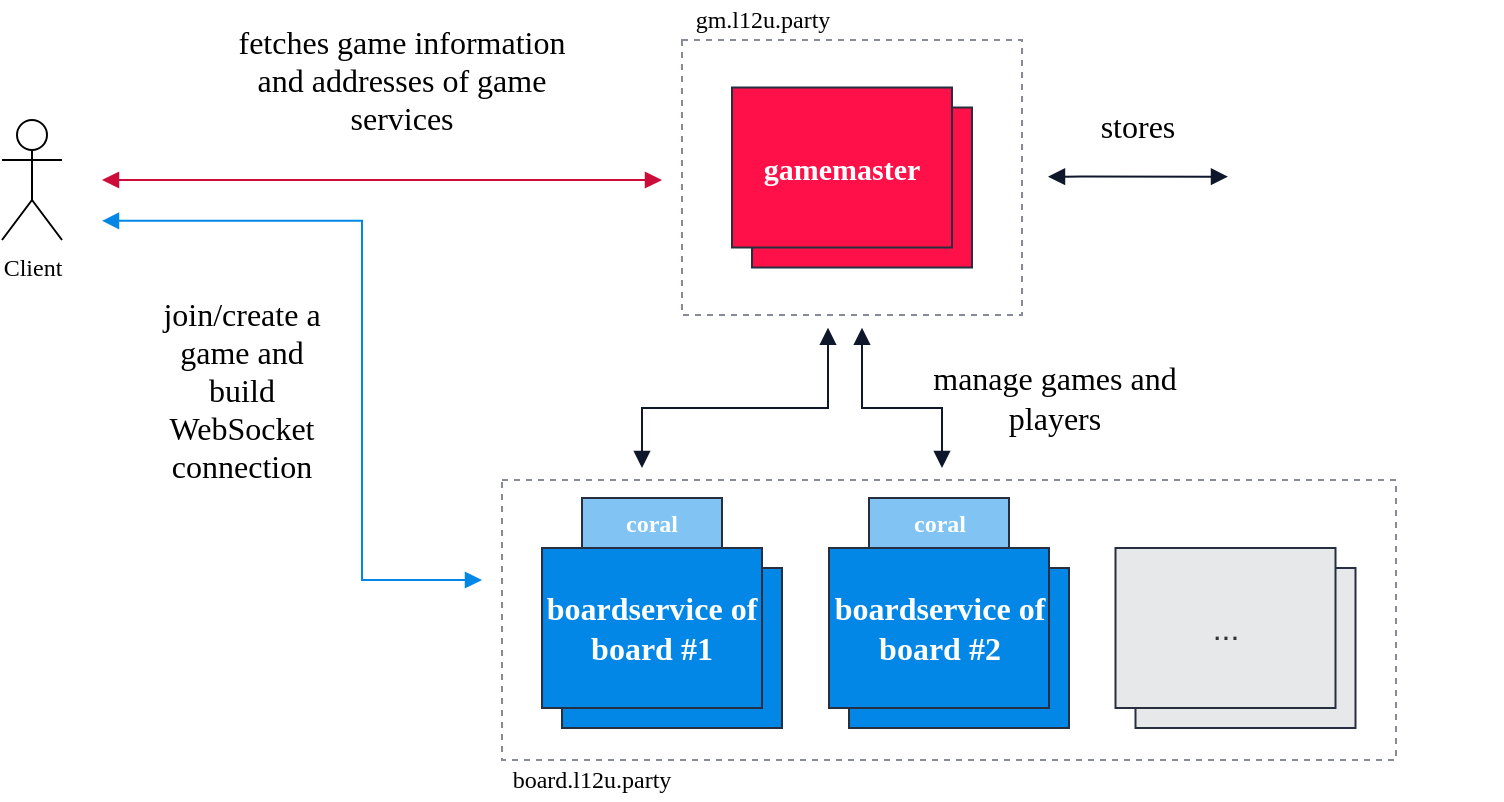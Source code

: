 <mxfile version="13.6.2" type="device"><diagram id="DLVNR09BT19opOKflzwk" name="Page-1"><mxGraphModel dx="981" dy="567" grid="1" gridSize="10" guides="1" tooltips="1" connect="1" arrows="1" fold="1" page="1" pageScale="1" pageWidth="827" pageHeight="1169" math="0" shadow="0"><root><mxCell id="0"/><mxCell id="1" parent="0"/><mxCell id="Mje6PbnK8astpWb7TBMZ-42" value="" style="rounded=0;whiteSpace=wrap;html=1;fontSize=12;fillColor=none;dashed=1;strokeColor=#878B95;" parent="1" vertex="1"><mxGeometry x="290" y="470" width="447" height="140" as="geometry"/></mxCell><mxCell id="_w0eHOlU6ZEwnoJ_RItH-9" value="coral" style="rounded=0;whiteSpace=wrap;html=1;fontSize=12;fontFamily=Gilroy;fontColor=#FFFFFF;fontStyle=1;fillColor=#81C3F3;strokeColor=#272E3F;" vertex="1" parent="1"><mxGeometry x="330" y="479" width="70" height="25" as="geometry"/></mxCell><mxCell id="_w0eHOlU6ZEwnoJ_RItH-10" value="coral" style="rounded=0;whiteSpace=wrap;html=1;fontSize=12;fontFamily=Gilroy;fontColor=#FFFFFF;fontStyle=1;fillColor=#81C3F3;strokeColor=#272E3F;" vertex="1" parent="1"><mxGeometry x="473.5" y="479" width="70" height="25" as="geometry"/></mxCell><mxCell id="Mje6PbnK8astpWb7TBMZ-41" value="" style="rounded=0;whiteSpace=wrap;html=1;fontSize=12;fillColor=none;dashed=1;strokeColor=#878B95;" parent="1" vertex="1"><mxGeometry x="380" y="250" width="170" height="137.5" as="geometry"/></mxCell><mxCell id="Mje6PbnK8astpWb7TBMZ-1" value="Client" style="shape=umlActor;verticalLabelPosition=bottom;verticalAlign=top;html=1;outlineConnect=0;fontFamily=Gilroy;" parent="1" vertex="1"><mxGeometry x="40" y="290" width="30" height="60" as="geometry"/></mxCell><mxCell id="Mje6PbnK8astpWb7TBMZ-10" value="" style="shape=image;verticalLabelPosition=bottom;labelBackgroundColor=#ffffff;verticalAlign=top;aspect=fixed;imageAspect=0;image=https://sharobella.at/images/icons/15935294331.png;" parent="1" vertex="1"><mxGeometry x="617" y="260.35" width="172.79" height="119.29" as="geometry"/></mxCell><mxCell id="Mje6PbnK8astpWb7TBMZ-11" value="" style="endArrow=block;html=1;rounded=0;fontSize=16;edgeStyle=orthogonalEdgeStyle;startArrow=block;startFill=1;endFill=1;strokeColor=#0F172A;" parent="1" edge="1"><mxGeometry width="50" height="50" relative="1" as="geometry"><mxPoint x="563" y="318.33" as="sourcePoint"/><mxPoint x="653" y="318.33" as="targetPoint"/><Array as="points"><mxPoint x="580" y="318.25"/><mxPoint x="580" y="318.25"/></Array></mxGeometry></mxCell><mxCell id="Mje6PbnK8astpWb7TBMZ-12" value="" style="endArrow=block;html=1;rounded=0;fontSize=16;edgeStyle=orthogonalEdgeStyle;startArrow=block;startFill=1;strokeColor=#CC0D3A;endFill=1;" parent="1" edge="1"><mxGeometry width="50" height="50" relative="1" as="geometry"><mxPoint x="90" y="320" as="sourcePoint"/><mxPoint x="370" y="320" as="targetPoint"/></mxGeometry></mxCell><mxCell id="Mje6PbnK8astpWb7TBMZ-19" value="fetches game information and addresses of game services" style="text;html=1;strokeColor=none;fillColor=none;align=center;verticalAlign=middle;whiteSpace=wrap;rounded=0;fontSize=16;fontFamily=Gilroy;" parent="1" vertex="1"><mxGeometry x="150" y="230" width="180" height="80" as="geometry"/></mxCell><mxCell id="Mje6PbnK8astpWb7TBMZ-20" value="stores" style="text;html=1;strokeColor=none;fillColor=none;align=center;verticalAlign=middle;whiteSpace=wrap;rounded=0;fontSize=16;fontFamily=Gilroy;" parent="1" vertex="1"><mxGeometry x="578" y="277.5" width="60" height="30" as="geometry"/></mxCell><mxCell id="Mje6PbnK8astpWb7TBMZ-21" value="" style="rounded=0;whiteSpace=wrap;html=1;fontSize=16;fontColor=#333333;fillColor=#E7E8EA;strokeColor=#272E3F;" parent="1" vertex="1"><mxGeometry x="606.75" y="514" width="110" height="80" as="geometry"/></mxCell><mxCell id="Mje6PbnK8astpWb7TBMZ-22" value="..." style="rounded=0;whiteSpace=wrap;html=1;fontSize=16;fontColor=#333333;fillColor=#E7E8EA;strokeColor=#272E3F;" parent="1" vertex="1"><mxGeometry x="596.75" y="504" width="110" height="80" as="geometry"/></mxCell><mxCell id="Mje6PbnK8astpWb7TBMZ-24" value="" style="endArrow=block;startArrow=block;html=1;rounded=0;fontSize=16;edgeStyle=orthogonalEdgeStyle;startFill=1;endFill=1;strokeColor=#0F172A;" parent="1" edge="1"><mxGeometry width="50" height="50" relative="1" as="geometry"><mxPoint x="360" y="464" as="sourcePoint"/><mxPoint x="453" y="393.82" as="targetPoint"/><Array as="points"><mxPoint x="360" y="464"/><mxPoint x="360" y="434"/><mxPoint x="453" y="434"/></Array></mxGeometry></mxCell><mxCell id="Mje6PbnK8astpWb7TBMZ-25" value="" style="endArrow=block;startArrow=block;html=1;rounded=0;fontSize=16;edgeStyle=orthogonalEdgeStyle;startFill=1;endFill=1;strokeColor=#0F172A;" parent="1" edge="1"><mxGeometry width="50" height="50" relative="1" as="geometry"><mxPoint x="510" y="464" as="sourcePoint"/><mxPoint x="470" y="393.82" as="targetPoint"/><Array as="points"><mxPoint x="510" y="464"/><mxPoint x="510" y="434"/><mxPoint x="470" y="434"/></Array></mxGeometry></mxCell><mxCell id="Mje6PbnK8astpWb7TBMZ-31" value="" style="endArrow=block;html=1;rounded=0;fontSize=16;edgeStyle=orthogonalEdgeStyle;startArrow=block;startFill=1;endFill=1;strokeColor=#0387E7;" parent="1" edge="1"><mxGeometry width="50" height="50" relative="1" as="geometry"><mxPoint x="90" y="340.42" as="sourcePoint"/><mxPoint x="280" y="520" as="targetPoint"/><Array as="points"><mxPoint x="220" y="340"/><mxPoint x="220" y="520"/><mxPoint x="280" y="520"/></Array></mxGeometry></mxCell><mxCell id="Mje6PbnK8astpWb7TBMZ-32" value="manage games and players" style="text;html=1;strokeColor=none;fillColor=none;align=center;verticalAlign=middle;whiteSpace=wrap;rounded=0;fontSize=16;fontFamily=Gilroy;" parent="1" vertex="1"><mxGeometry x="503" y="404.18" width="127" height="50" as="geometry"/></mxCell><mxCell id="Mje6PbnK8astpWb7TBMZ-33" value="join/create a game and build WebSocket connection" style="text;html=1;strokeColor=none;fillColor=none;align=center;verticalAlign=middle;whiteSpace=wrap;rounded=0;fontSize=16;fontFamily=Gilroy;" parent="1" vertex="1"><mxGeometry x="110" y="370" width="100" height="110" as="geometry"/></mxCell><mxCell id="Mje6PbnK8astpWb7TBMZ-40" value="gm.l12u.party" style="text;html=1;strokeColor=none;fillColor=none;align=center;verticalAlign=middle;whiteSpace=wrap;rounded=0;fontSize=12;labelPosition=center;verticalLabelPosition=middle;fontFamily=Gilroy;fontStyle=0" parent="1" vertex="1"><mxGeometry x="380" y="230.0" width="81" height="20" as="geometry"/></mxCell><mxCell id="Mje6PbnK8astpWb7TBMZ-43" value="board.l12u.party" style="text;html=1;strokeColor=none;fillColor=none;align=center;verticalAlign=middle;whiteSpace=wrap;rounded=0;fontSize=12;labelPosition=center;verticalLabelPosition=middle;fontFamily=Gilroy;" parent="1" vertex="1"><mxGeometry x="290" y="610" width="90" height="20" as="geometry"/></mxCell><mxCell id="_w0eHOlU6ZEwnoJ_RItH-1" value="gamemaster" style="rounded=0;whiteSpace=wrap;html=1;fontSize=15;fontStyle=0;fontFamily=Gilroy;fillColor=#FF1048;fontColor=#FFFFFF;strokeColor=#272E3F;" vertex="1" parent="1"><mxGeometry x="415" y="283.75" width="110" height="80" as="geometry"/></mxCell><mxCell id="_w0eHOlU6ZEwnoJ_RItH-2" value="gamemaster" style="rounded=0;whiteSpace=wrap;html=1;fontSize=15;fontStyle=1;fontFamily=Gilroy;fillColor=#FF1048;fontColor=#FFFFFF;strokeColor=#272E3F;" vertex="1" parent="1"><mxGeometry x="405" y="273.75" width="110" height="80" as="geometry"/></mxCell><mxCell id="_w0eHOlU6ZEwnoJ_RItH-4" value="" style="rounded=0;whiteSpace=wrap;html=1;fontSize=16;fontFamily=Gilroy;fillColor=#0387E7;fontColor=#FFFFFF;strokeColor=#272E3F;" vertex="1" parent="1"><mxGeometry x="320" y="514" width="110" height="80" as="geometry"/></mxCell><mxCell id="_w0eHOlU6ZEwnoJ_RItH-5" value="boardservice of board #1" style="rounded=0;whiteSpace=wrap;html=1;fontSize=16;fontFamily=Gilroy;fillColor=#0387E7;fontColor=#FFFFFF;fontStyle=1;strokeColor=#272E3F;" vertex="1" parent="1"><mxGeometry x="310" y="504" width="110" height="80" as="geometry"/></mxCell><mxCell id="_w0eHOlU6ZEwnoJ_RItH-7" value="" style="rounded=0;whiteSpace=wrap;html=1;fontSize=16;fontFamily=Gilroy;fillColor=#0387E7;fontColor=#FFFFFF;strokeColor=#272E3F;" vertex="1" parent="1"><mxGeometry x="463.5" y="514" width="110" height="80" as="geometry"/></mxCell><mxCell id="_w0eHOlU6ZEwnoJ_RItH-8" value="boardservice of board #2" style="rounded=0;whiteSpace=wrap;html=1;fontSize=16;fontFamily=Gilroy;fillColor=#0387E7;fontColor=#FFFFFF;fontStyle=1;strokeColor=#272E3F;" vertex="1" parent="1"><mxGeometry x="453.5" y="504" width="110" height="80" as="geometry"/></mxCell></root></mxGraphModel></diagram></mxfile>